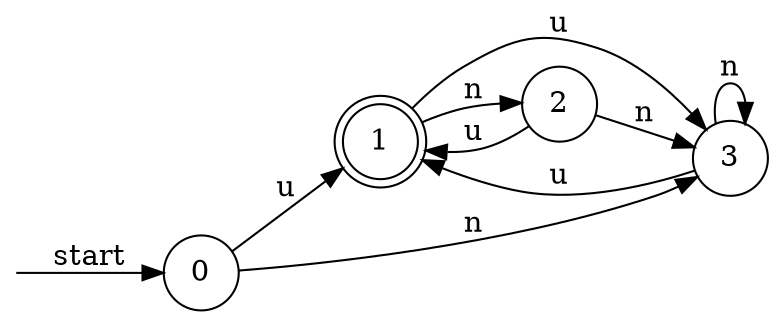 digraph dfa {
    rankdir = LR;
    node [shape = circle];
    __start [style = invis, shape = point];
    __start -> "0" [ label = "start" ];
    node [shape = doublecircle]; "1"
    node [shape = circle];
    "0" -> "3" [ label = "n" ];
    "0" -> "1" [ label = "u" ];
    "1" -> "2" [ label = "n" ];
    "1" -> "3" [ label = "u" ];
    "2" -> "3" [ label = "n" ];
    "2" -> "1" [ label = "u" ];
    "3" -> "3" [ label = "n" ];
    "3" -> "1" [ label = "u" ];
}
